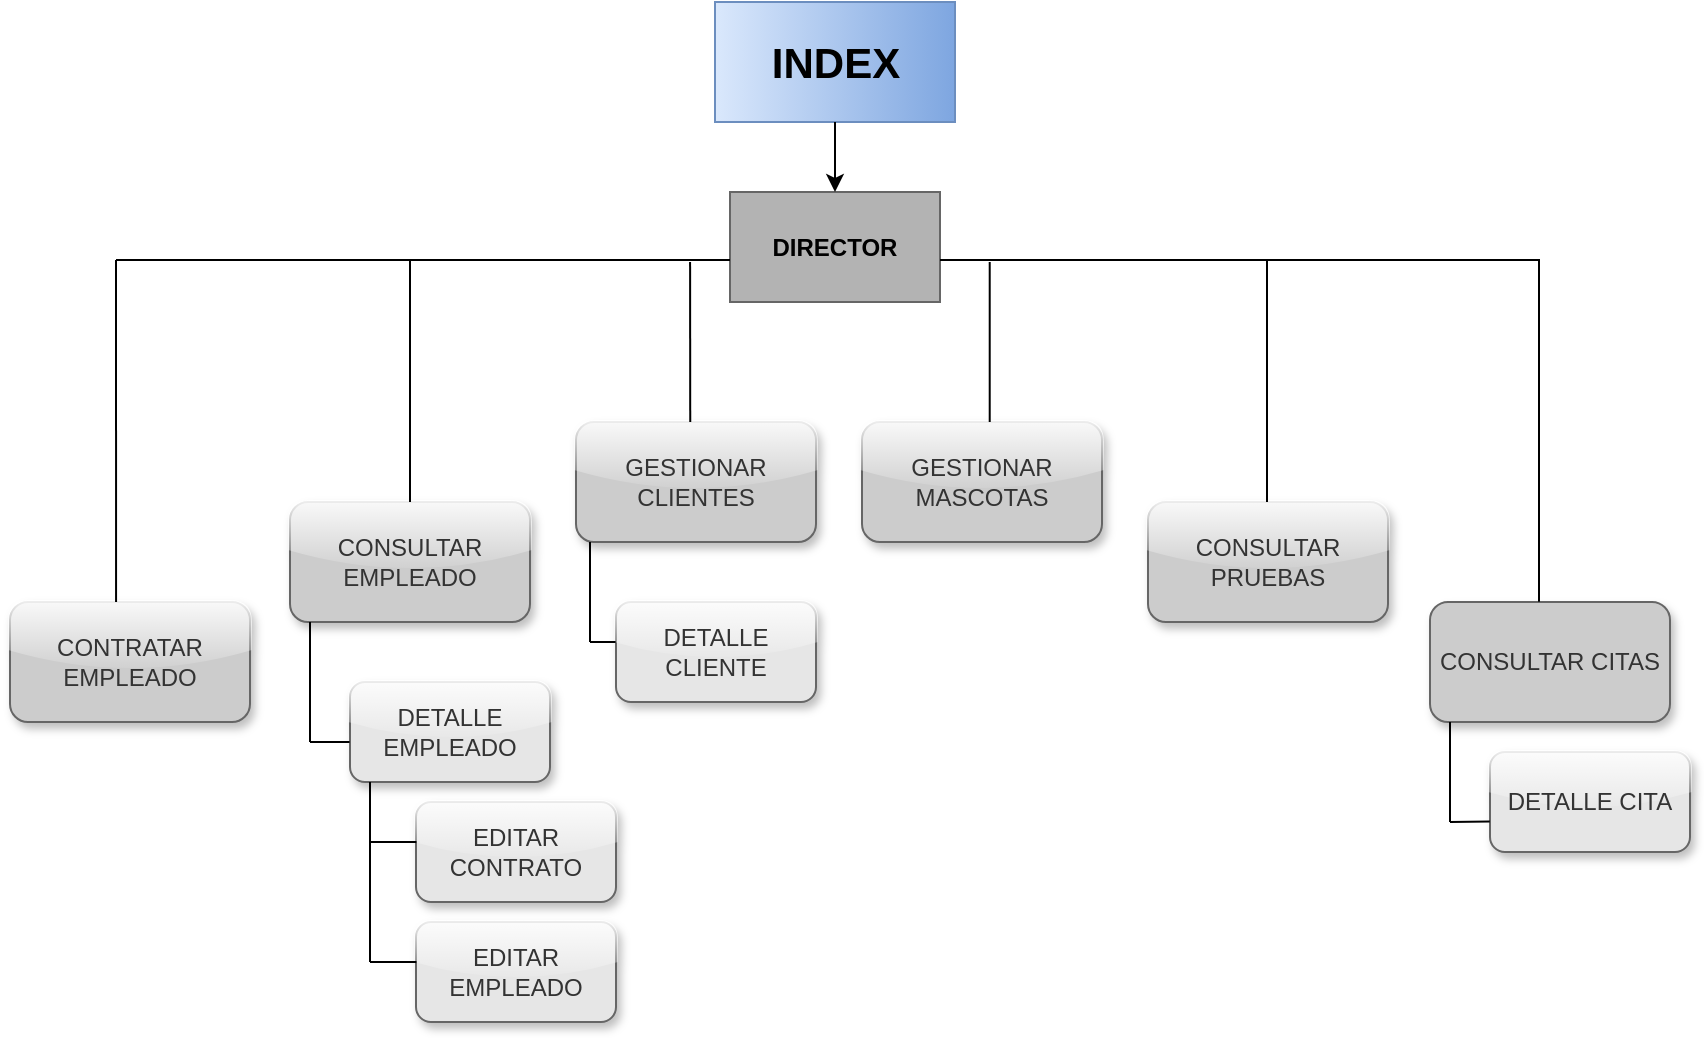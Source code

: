 <mxfile version="10.6.7" type="device"><diagram id="RLn7qdTGdeT1Y1JXQREY" name="Page-1"><mxGraphModel dx="1010" dy="550" grid="1" gridSize="10" guides="1" tooltips="1" connect="1" arrows="1" fold="1" page="1" pageScale="1" pageWidth="827" pageHeight="1169" math="0" shadow="0"><root><mxCell id="0"/><mxCell id="1" parent="0"/><mxCell id="SOgYS6IPdspSeWDHnJXk-2" value="INDEX" style="rounded=0;fillColor=#dae8fc;strokeColor=#6c8ebf;gradientColor=#7ea6e0;fontStyle=1;horizontal=1;whiteSpace=wrap;html=1;fontSize=21;glass=0;shadow=0;gradientDirection=east;" parent="1" vertex="1"><mxGeometry x="362.5" y="20" width="120" height="60" as="geometry"/></mxCell><mxCell id="SOgYS6IPdspSeWDHnJXk-3" value="&lt;span&gt;DIRECTOR&lt;/span&gt;" style="rounded=1;whiteSpace=wrap;html=1;arcSize=0;fillColor=#B3B3B3;strokeColor=#666666;gradientColor=#b3b3b3;shadow=0;comic=0;gradientDirection=north;fontStyle=1" parent="1" vertex="1"><mxGeometry x="370" y="115" width="105" height="55" as="geometry"/></mxCell><mxCell id="SOgYS6IPdspSeWDHnJXk-4" value="CONTRATAR EMPLEADO" style="rounded=1;whiteSpace=wrap;html=1;fillColor=#CCCCCC;strokeColor=#666666;fontColor=#333333;glass=1;shadow=1;" parent="1" vertex="1"><mxGeometry x="10" y="320" width="120" height="60" as="geometry"/></mxCell><mxCell id="SOgYS6IPdspSeWDHnJXk-5" value="CONSULTAR EMPLEADO" style="rounded=1;whiteSpace=wrap;html=1;fillColor=#CCCCCC;strokeColor=#666666;fontColor=#333333;glass=1;shadow=1;" parent="1" vertex="1"><mxGeometry x="150" y="270" width="120" height="60" as="geometry"/></mxCell><mxCell id="SOgYS6IPdspSeWDHnJXk-6" value="GESTIONAR CLIENTES" style="rounded=1;whiteSpace=wrap;html=1;fillColor=#CCCCCC;strokeColor=#666666;fontColor=#333333;glass=1;shadow=1;" parent="1" vertex="1"><mxGeometry x="293" y="230" width="120" height="60" as="geometry"/></mxCell><mxCell id="SOgYS6IPdspSeWDHnJXk-7" value="GESTIONAR MASCOTAS" style="rounded=1;whiteSpace=wrap;html=1;fillColor=#CCCCCC;strokeColor=#666666;fontColor=#333333;glass=1;shadow=1;" parent="1" vertex="1"><mxGeometry x="436" y="230" width="120" height="60" as="geometry"/></mxCell><mxCell id="SOgYS6IPdspSeWDHnJXk-8" value="CONSULTAR CITAS" style="rounded=1;whiteSpace=wrap;html=1;fillColor=#CCCCCC;strokeColor=#666666;fontColor=#333333;glass=0;shadow=1;" parent="1" vertex="1"><mxGeometry x="720" y="320" width="120" height="60" as="geometry"/></mxCell><mxCell id="SOgYS6IPdspSeWDHnJXk-9" value="CONSULTAR PRUEBAS" style="rounded=1;whiteSpace=wrap;html=1;fillColor=#CCCCCC;strokeColor=#666666;fontColor=#333333;glass=1;shadow=1;" parent="1" vertex="1"><mxGeometry x="579" y="270" width="120" height="60" as="geometry"/></mxCell><mxCell id="SOgYS6IPdspSeWDHnJXk-10" value="" style="endArrow=classic;html=1;exitX=0.5;exitY=1;exitDx=0;exitDy=0;entryX=0.5;entryY=0;entryDx=0;entryDy=0;" parent="1" source="SOgYS6IPdspSeWDHnJXk-2" target="SOgYS6IPdspSeWDHnJXk-3" edge="1"><mxGeometry width="50" height="50" relative="1" as="geometry"><mxPoint x="520" y="140" as="sourcePoint"/><mxPoint x="570" y="90" as="targetPoint"/></mxGeometry></mxCell><mxCell id="SOgYS6IPdspSeWDHnJXk-18" value="" style="line;strokeWidth=1;fillColor=none;align=left;verticalAlign=middle;spacingTop=-1;spacingLeft=3;spacingRight=3;rotatable=0;labelPosition=right;points=[];portConstraint=eastwest;fontSize=12;" parent="1" vertex="1"><mxGeometry x="475" y="145" width="300" height="8" as="geometry"/></mxCell><mxCell id="SOgYS6IPdspSeWDHnJXk-19" value="" style="line;strokeWidth=1;fillColor=none;align=left;verticalAlign=middle;spacingTop=-1;spacingLeft=3;spacingRight=3;rotatable=0;labelPosition=right;points=[];portConstraint=eastwest;fontSize=12;" parent="1" vertex="1"><mxGeometry x="63" y="145" width="307" height="8" as="geometry"/></mxCell><mxCell id="SOgYS6IPdspSeWDHnJXk-27" value="" style="line;strokeWidth=2;direction=south;html=1;" parent="1" vertex="1"><mxGeometry x="60" y="149" height="160" as="geometry"/></mxCell><mxCell id="SOgYS6IPdspSeWDHnJXk-30" value="" style="endArrow=none;html=1;exitX=0.442;exitY=0;exitDx=0;exitDy=0;exitPerimeter=0;" parent="1" source="SOgYS6IPdspSeWDHnJXk-4" edge="1"><mxGeometry width="50" height="50" relative="1" as="geometry"><mxPoint x="30" y="210" as="sourcePoint"/><mxPoint x="63" y="149" as="targetPoint"/></mxGeometry></mxCell><mxCell id="SOgYS6IPdspSeWDHnJXk-31" value="" style="endArrow=none;html=1;" parent="1" edge="1"><mxGeometry width="50" height="50" relative="1" as="geometry"><mxPoint x="210" y="270" as="sourcePoint"/><mxPoint x="210" y="149" as="targetPoint"/><Array as="points"><mxPoint x="210" y="240"/></Array></mxGeometry></mxCell><mxCell id="SOgYS6IPdspSeWDHnJXk-32" value="" style="endArrow=none;html=1;" parent="1" edge="1"><mxGeometry width="50" height="50" relative="1" as="geometry"><mxPoint x="638.5" y="270" as="sourcePoint"/><mxPoint x="638.5" y="149" as="targetPoint"/><Array as="points"><mxPoint x="638.5" y="240"/></Array></mxGeometry></mxCell><mxCell id="SOgYS6IPdspSeWDHnJXk-33" value="" style="endArrow=none;html=1;exitX=0.442;exitY=0;exitDx=0;exitDy=0;exitPerimeter=0;" parent="1" edge="1"><mxGeometry width="50" height="50" relative="1" as="geometry"><mxPoint x="774.5" y="319.833" as="sourcePoint"/><mxPoint x="774.5" y="148.5" as="targetPoint"/></mxGeometry></mxCell><mxCell id="SOgYS6IPdspSeWDHnJXk-36" value="" style="endArrow=none;html=1;entryX=0.935;entryY=0.625;entryDx=0;entryDy=0;entryPerimeter=0;exitX=0.476;exitY=0;exitDx=0;exitDy=0;exitPerimeter=0;" parent="1" source="SOgYS6IPdspSeWDHnJXk-6" target="SOgYS6IPdspSeWDHnJXk-19" edge="1"><mxGeometry width="50" height="50" relative="1" as="geometry"><mxPoint x="320" y="210" as="sourcePoint"/><mxPoint x="370" y="160" as="targetPoint"/></mxGeometry></mxCell><mxCell id="SOgYS6IPdspSeWDHnJXk-37" value="" style="endArrow=none;html=1;entryX=0.935;entryY=0.625;entryDx=0;entryDy=0;entryPerimeter=0;exitX=0.476;exitY=0;exitDx=0;exitDy=0;exitPerimeter=0;" parent="1" edge="1"><mxGeometry width="50" height="50" relative="1" as="geometry"><mxPoint x="499.857" y="230" as="sourcePoint"/><mxPoint x="499.857" y="150" as="targetPoint"/></mxGeometry></mxCell><mxCell id="SOgYS6IPdspSeWDHnJXk-38" value="DETALLE EMPLEADO" style="rounded=1;whiteSpace=wrap;html=1;fillColor=#E6E6E6;strokeColor=#666666;fontColor=#333333;glass=1;shadow=1;" parent="1" vertex="1"><mxGeometry x="180" y="360" width="100" height="50" as="geometry"/></mxCell><mxCell id="SOgYS6IPdspSeWDHnJXk-39" value="EDITAR CONTRATO" style="rounded=1;whiteSpace=wrap;html=1;fillColor=#E6E6E6;strokeColor=#666666;fontColor=#333333;glass=1;shadow=1;" parent="1" vertex="1"><mxGeometry x="213" y="420" width="100" height="50" as="geometry"/></mxCell><mxCell id="SOgYS6IPdspSeWDHnJXk-41" value="EDITAR EMPLEADO" style="rounded=1;whiteSpace=wrap;html=1;fillColor=#E6E6E6;strokeColor=#666666;fontColor=#333333;glass=1;shadow=1;" parent="1" vertex="1"><mxGeometry x="213" y="480" width="100" height="50" as="geometry"/></mxCell><mxCell id="SOgYS6IPdspSeWDHnJXk-48" value="" style="endArrow=none;html=1;exitX=-0.002;exitY=0.6;exitDx=0;exitDy=0;exitPerimeter=0;" parent="1" source="SOgYS6IPdspSeWDHnJXk-38" edge="1"><mxGeometry width="50" height="50" relative="1" as="geometry"><mxPoint x="360" y="240" as="sourcePoint"/><mxPoint x="160" y="390" as="targetPoint"/></mxGeometry></mxCell><mxCell id="SOgYS6IPdspSeWDHnJXk-49" value="" style="endArrow=none;html=1;exitX=-0.002;exitY=0.6;exitDx=0;exitDy=0;exitPerimeter=0;" parent="1" edge="1"><mxGeometry width="50" height="50" relative="1" as="geometry"><mxPoint x="213.242" y="440.032" as="sourcePoint"/><mxPoint x="190" y="440" as="targetPoint"/></mxGeometry></mxCell><mxCell id="SOgYS6IPdspSeWDHnJXk-50" value="" style="endArrow=none;html=1;exitX=-0.002;exitY=0.6;exitDx=0;exitDy=0;exitPerimeter=0;" parent="1" edge="1"><mxGeometry width="50" height="50" relative="1" as="geometry"><mxPoint x="213.242" y="500.032" as="sourcePoint"/><mxPoint x="190" y="500" as="targetPoint"/></mxGeometry></mxCell><mxCell id="SOgYS6IPdspSeWDHnJXk-51" value="DETALLE CLIENTE" style="rounded=1;whiteSpace=wrap;html=1;fillColor=#E6E6E6;strokeColor=#666666;fontColor=#333333;glass=1;shadow=1;" parent="1" vertex="1"><mxGeometry x="313" y="320" width="100" height="50" as="geometry"/></mxCell><mxCell id="SOgYS6IPdspSeWDHnJXk-56" value="" style="endArrow=none;html=1;entryX=0.935;entryY=0.625;entryDx=0;entryDy=0;entryPerimeter=0;" parent="1" edge="1"><mxGeometry width="50" height="50" relative="1" as="geometry"><mxPoint x="300" y="340" as="sourcePoint"/><mxPoint x="300" y="290" as="targetPoint"/></mxGeometry></mxCell><mxCell id="SOgYS6IPdspSeWDHnJXk-57" value="" style="endArrow=none;html=1;exitX=-0.002;exitY=0.401;exitDx=0;exitDy=0;exitPerimeter=0;" parent="1" source="SOgYS6IPdspSeWDHnJXk-51" edge="1"><mxGeometry width="50" height="50" relative="1" as="geometry"><mxPoint x="310" y="340" as="sourcePoint"/><mxPoint x="300" y="340" as="targetPoint"/></mxGeometry></mxCell><mxCell id="SOgYS6IPdspSeWDHnJXk-58" value="DETALLE CITA" style="rounded=1;whiteSpace=wrap;html=1;fillColor=#E6E6E6;strokeColor=#666666;fontColor=#333333;glass=1;shadow=1;" parent="1" vertex="1"><mxGeometry x="750" y="395" width="100" height="50" as="geometry"/></mxCell><mxCell id="SOgYS6IPdspSeWDHnJXk-59" value="" style="endArrow=none;html=1;entryX=0.935;entryY=0.625;entryDx=0;entryDy=0;entryPerimeter=0;" parent="1" edge="1"><mxGeometry width="50" height="50" relative="1" as="geometry"><mxPoint x="730" y="430" as="sourcePoint"/><mxPoint x="730" y="380" as="targetPoint"/></mxGeometry></mxCell><mxCell id="SOgYS6IPdspSeWDHnJXk-60" value="" style="endArrow=none;html=1;exitX=-0.001;exitY=0.694;exitDx=0;exitDy=0;exitPerimeter=0;" parent="1" source="SOgYS6IPdspSeWDHnJXk-58" edge="1"><mxGeometry width="50" height="50" relative="1" as="geometry"><mxPoint x="570" y="400" as="sourcePoint"/><mxPoint x="730" y="430" as="targetPoint"/></mxGeometry></mxCell><mxCell id="d9eotOvzp8sDL6XlukhW-1" value="" style="endArrow=none;html=1;entryX=0.935;entryY=0.625;entryDx=0;entryDy=0;entryPerimeter=0;" edge="1" parent="1"><mxGeometry width="50" height="50" relative="1" as="geometry"><mxPoint x="160" y="390" as="sourcePoint"/><mxPoint x="160" y="330" as="targetPoint"/></mxGeometry></mxCell><mxCell id="d9eotOvzp8sDL6XlukhW-2" value="" style="endArrow=none;html=1;entryX=0.935;entryY=0.625;entryDx=0;entryDy=0;entryPerimeter=0;" edge="1" parent="1"><mxGeometry width="50" height="50" relative="1" as="geometry"><mxPoint x="190" y="500" as="sourcePoint"/><mxPoint x="190" y="410" as="targetPoint"/></mxGeometry></mxCell></root></mxGraphModel></diagram></mxfile>